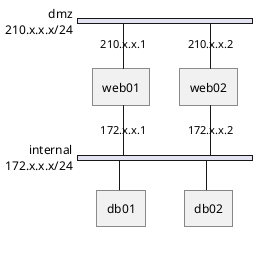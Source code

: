 {
  "sha1": "p94yh3dqclf4nyux09x8x0lkce48wfi",
  "insertion": {
    "when": "2024-06-04T17:28:40.811Z",
    "url": "http://blockdiag.com/en/nwdiag/nwdiag-examples.html",
    "user": "plantuml@gmail.com"
  }
}
@startuml
nwdiag {
  network dmz {
      address = "210.x.x.x/24"

      web01 [address = "210.x.x.1"];
      web02 [address = "210.x.x.2"];
  }
  network internal {
      address = "172.x.x.x/24";

      web01 [address = "172.x.x.1"];
      web02 [address = "172.x.x.2"];
      db01;
      db02;
  }
}
@enduml
